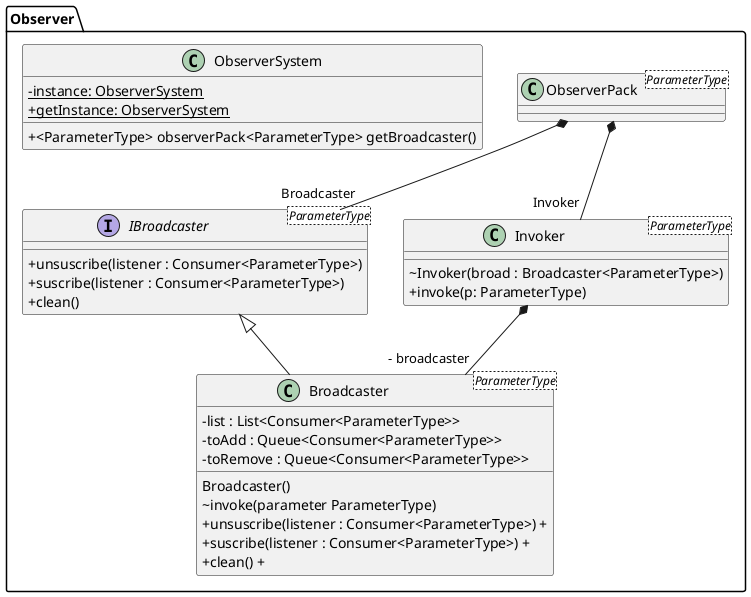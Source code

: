 @startuml
skinparam classAttributeIconSize 0

package Observer{
    interface IBroadcaster<ParameterType>{
        +unsuscribe(listener : Consumer<ParameterType>)
        +suscribe(listener : Consumer<ParameterType>)
        +clean()
    }

    IBroadcaster <|-- Broadcaster

    class Broadcaster<ParameterType>{
        -list : List<Consumer<ParameterType>>
        -toAdd : Queue<Consumer<ParameterType>>
        -toRemove : Queue<Consumer<ParameterType>>

        Broadcaster()
        ~ invoke(parameter ParameterType)
        +unsuscribe(listener : Consumer<ParameterType>) +
        +suscribe(listener : Consumer<ParameterType>) +
        +clean() +
    }

    class Invoker<ParameterType>{
        ~ Invoker(broad : Broadcaster<ParameterType>)
        + invoke(p: ParameterType)
    }

    class ObserverPack<ParameterType>{

    }

    ObserverPack *-- "Broadcaster" IBroadcaster
    ObserverPack *-- "Invoker" Invoker
    Invoker  *-- " - broadcaster" Broadcaster

    class ObserverSystem{
        - {static} instance: ObserverSystem
        + {static} getInstance: ObserverSystem
        + <ParameterType> observerPack<ParameterType> getBroadcaster()
    }
}
@enduml
